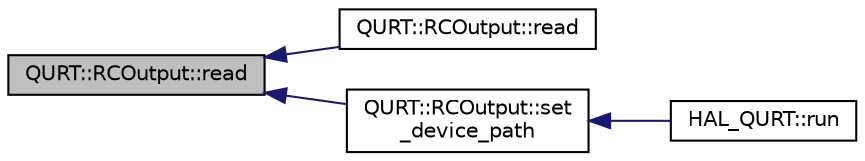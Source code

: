 digraph "QURT::RCOutput::read"
{
 // INTERACTIVE_SVG=YES
  edge [fontname="Helvetica",fontsize="10",labelfontname="Helvetica",labelfontsize="10"];
  node [fontname="Helvetica",fontsize="10",shape=record];
  rankdir="LR";
  Node1 [label="QURT::RCOutput::read",height=0.2,width=0.4,color="black", fillcolor="grey75", style="filled", fontcolor="black"];
  Node1 -> Node2 [dir="back",color="midnightblue",fontsize="10",style="solid",fontname="Helvetica"];
  Node2 [label="QURT::RCOutput::read",height=0.2,width=0.4,color="black", fillcolor="white", style="filled",URL="$classQURT_1_1RCOutput.html#ab777fb0194d7d4a4d398782227bb3fdd"];
  Node1 -> Node3 [dir="back",color="midnightblue",fontsize="10",style="solid",fontname="Helvetica"];
  Node3 [label="QURT::RCOutput::set\l_device_path",height=0.2,width=0.4,color="black", fillcolor="white", style="filled",URL="$classQURT_1_1RCOutput.html#a10fbcd981665b346e5e2d77653c788d7"];
  Node3 -> Node4 [dir="back",color="midnightblue",fontsize="10",style="solid",fontname="Helvetica"];
  Node4 [label="HAL_QURT::run",height=0.2,width=0.4,color="black", fillcolor="white", style="filled",URL="$classHAL__QURT.html#a7cb90b613730829561df2721e90f6994"];
}
